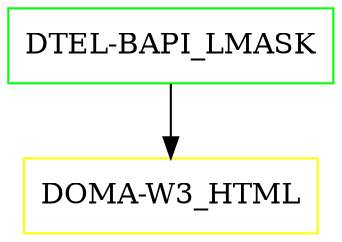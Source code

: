 digraph G {
  "DTEL-BAPI_LMASK" [shape=box,color=green];
  "DOMA-W3_HTML" [shape=box,color=yellow,URL="./DOMA_W3_HTML.html"];
  "DTEL-BAPI_LMASK" -> "DOMA-W3_HTML";
}
